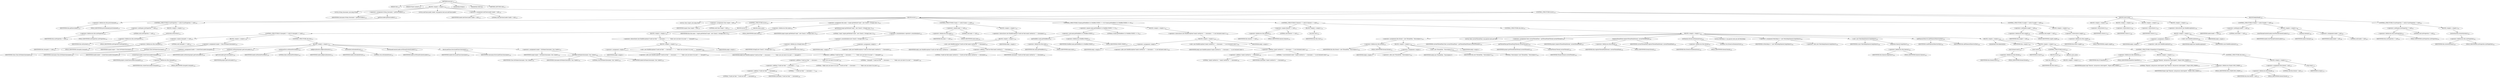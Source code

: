 digraph "execute" {  
"135" [label = <(METHOD,execute)<SUB>115</SUB>> ]
"8" [label = <(PARAM,this)<SUB>115</SUB>> ]
"136" [label = <(PARAM,Project project)<SUB>115</SUB>> ]
"137" [label = <(BLOCK,&lt;empty&gt;,&lt;empty&gt;)<SUB>115</SUB>> ]
"138" [label = <(LOCAL,String classname: java.lang.String)> ]
"139" [label = <(&lt;operator&gt;.assignment,String classname = getExecutable())<SUB>116</SUB>> ]
"140" [label = <(IDENTIFIER,classname,String classname = getExecutable())<SUB>116</SUB>> ]
"141" [label = <(getExecutable,getExecutable())<SUB>116</SUB>> ]
"142" [label = <(&lt;operator&gt;.fieldAccess,this.javaCommand)<SUB>116</SUB>> ]
"143" [label = <(IDENTIFIER,this,getExecutable())<SUB>116</SUB>> ]
"144" [label = <(FIELD_IDENTIFIER,javaCommand,javaCommand)<SUB>116</SUB>> ]
"145" [label = <(LOCAL,AntClassLoader loader: org.apache.tools.ant.AntClassLoader)> ]
"146" [label = <(&lt;operator&gt;.assignment,AntClassLoader loader = null)<SUB>118</SUB>> ]
"147" [label = <(IDENTIFIER,loader,AntClassLoader loader = null)<SUB>118</SUB>> ]
"148" [label = <(LITERAL,null,AntClassLoader loader = null)<SUB>118</SUB>> ]
"149" [label = <(CONTROL_STRUCTURE,try,try)<SUB>119</SUB>> ]
"150" [label = <(BLOCK,try,try)<SUB>119</SUB>> ]
"151" [label = <(CONTROL_STRUCTURE,if (sysProperties != null),if (sysProperties != null))<SUB>120</SUB>> ]
"152" [label = <(&lt;operator&gt;.notEquals,sysProperties != null)<SUB>120</SUB>> ]
"153" [label = <(&lt;operator&gt;.fieldAccess,this.sysProperties)<SUB>120</SUB>> ]
"154" [label = <(IDENTIFIER,this,sysProperties != null)<SUB>120</SUB>> ]
"155" [label = <(FIELD_IDENTIFIER,sysProperties,sysProperties)<SUB>120</SUB>> ]
"156" [label = <(LITERAL,null,sysProperties != null)<SUB>120</SUB>> ]
"157" [label = <(BLOCK,&lt;empty&gt;,&lt;empty&gt;)<SUB>120</SUB>> ]
"158" [label = <(setSystem,setSystem())<SUB>121</SUB>> ]
"159" [label = <(&lt;operator&gt;.fieldAccess,this.sysProperties)<SUB>121</SUB>> ]
"160" [label = <(IDENTIFIER,this,setSystem())<SUB>121</SUB>> ]
"161" [label = <(FIELD_IDENTIFIER,sysProperties,sysProperties)<SUB>121</SUB>> ]
"162" [label = <(LOCAL,Class target: java.lang.Class)> ]
"163" [label = <(&lt;operator&gt;.assignment,Class target = null)<SUB>123</SUB>> ]
"164" [label = <(IDENTIFIER,target,Class target = null)<SUB>123</SUB>> ]
"165" [label = <(LITERAL,null,Class target = null)<SUB>123</SUB>> ]
"166" [label = <(CONTROL_STRUCTURE,try,try)<SUB>124</SUB>> ]
"167" [label = <(BLOCK,try,try)<SUB>124</SUB>> ]
"168" [label = <(CONTROL_STRUCTURE,if (classpath == null),if (classpath == null))<SUB>125</SUB>> ]
"169" [label = <(&lt;operator&gt;.equals,classpath == null)<SUB>125</SUB>> ]
"170" [label = <(&lt;operator&gt;.fieldAccess,this.classpath)<SUB>125</SUB>> ]
"171" [label = <(IDENTIFIER,this,classpath == null)<SUB>125</SUB>> ]
"172" [label = <(FIELD_IDENTIFIER,classpath,classpath)<SUB>125</SUB>> ]
"173" [label = <(LITERAL,null,classpath == null)<SUB>125</SUB>> ]
"174" [label = <(BLOCK,&lt;empty&gt;,&lt;empty&gt;)<SUB>125</SUB>> ]
"175" [label = <(&lt;operator&gt;.assignment,target = Class.forName(classname))<SUB>126</SUB>> ]
"176" [label = <(IDENTIFIER,target,target = Class.forName(classname))<SUB>126</SUB>> ]
"177" [label = <(forName,Class.forName(classname))<SUB>126</SUB>> ]
"178" [label = <(IDENTIFIER,Class,Class.forName(classname))<SUB>126</SUB>> ]
"179" [label = <(IDENTIFIER,classname,Class.forName(classname))<SUB>126</SUB>> ]
"180" [label = <(CONTROL_STRUCTURE,else,else)<SUB>127</SUB>> ]
"181" [label = <(BLOCK,&lt;empty&gt;,&lt;empty&gt;)<SUB>127</SUB>> ]
"182" [label = <(&lt;operator&gt;.assignment,loader = createClassLoader(classpath))<SUB>128</SUB>> ]
"183" [label = <(IDENTIFIER,loader,loader = createClassLoader(classpath))<SUB>128</SUB>> ]
"184" [label = <(createClassLoader,createClassLoader(classpath))<SUB>128</SUB>> ]
"185" [label = <(IDENTIFIER,project,createClassLoader(classpath))<SUB>128</SUB>> ]
"186" [label = <(&lt;operator&gt;.fieldAccess,this.classpath)<SUB>128</SUB>> ]
"187" [label = <(IDENTIFIER,this,createClassLoader(classpath))<SUB>128</SUB>> ]
"188" [label = <(FIELD_IDENTIFIER,classpath,classpath)<SUB>128</SUB>> ]
"189" [label = <(setParent,setParent(project.getCoreLoader()))<SUB>129</SUB>> ]
"190" [label = <(IDENTIFIER,loader,setParent(project.getCoreLoader()))<SUB>129</SUB>> ]
"191" [label = <(getCoreLoader,getCoreLoader())<SUB>129</SUB>> ]
"192" [label = <(IDENTIFIER,project,getCoreLoader())<SUB>129</SUB>> ]
"193" [label = <(setParentFirst,setParentFirst(false))<SUB>130</SUB>> ]
"194" [label = <(IDENTIFIER,loader,setParentFirst(false))<SUB>130</SUB>> ]
"195" [label = <(LITERAL,false,setParentFirst(false))<SUB>130</SUB>> ]
"196" [label = <(addJavaLibraries,addJavaLibraries())<SUB>131</SUB>> ]
"197" [label = <(IDENTIFIER,loader,addJavaLibraries())<SUB>131</SUB>> ]
"198" [label = <(setIsolated,setIsolated(true))<SUB>132</SUB>> ]
"199" [label = <(IDENTIFIER,loader,setIsolated(true))<SUB>132</SUB>> ]
"200" [label = <(LITERAL,true,setIsolated(true))<SUB>132</SUB>> ]
"201" [label = <(setThreadContextLoader,setThreadContextLoader())<SUB>133</SUB>> ]
"202" [label = <(IDENTIFIER,loader,setThreadContextLoader())<SUB>133</SUB>> ]
"203" [label = <(forceLoadClass,forceLoadClass(classname))<SUB>134</SUB>> ]
"204" [label = <(IDENTIFIER,loader,forceLoadClass(classname))<SUB>134</SUB>> ]
"205" [label = <(IDENTIFIER,classname,forceLoadClass(classname))<SUB>134</SUB>> ]
"206" [label = <(&lt;operator&gt;.assignment,target = forName(classname, true, loader))<SUB>135</SUB>> ]
"207" [label = <(IDENTIFIER,target,target = forName(classname, true, loader))<SUB>135</SUB>> ]
"208" [label = <(forName,forName(classname, true, loader))<SUB>135</SUB>> ]
"209" [label = <(IDENTIFIER,Class,forName(classname, true, loader))<SUB>135</SUB>> ]
"210" [label = <(IDENTIFIER,classname,forName(classname, true, loader))<SUB>135</SUB>> ]
"211" [label = <(LITERAL,true,forName(classname, true, loader))<SUB>135</SUB>> ]
"212" [label = <(IDENTIFIER,loader,forName(classname, true, loader))<SUB>135</SUB>> ]
"213" [label = <(BLOCK,catch,catch)> ]
"214" [label = <(BLOCK,&lt;empty&gt;,&lt;empty&gt;)<SUB>137</SUB>> ]
"215" [label = <(&lt;operator&gt;.throw,throw new BuildException(&quot;Could not find &quot; + classname + &quot;.&quot; + &quot; Make sure you have it in your&quot; + &quot; classpath&quot;);)<SUB>138</SUB>> ]
"216" [label = <(BLOCK,&lt;empty&gt;,&lt;empty&gt;)<SUB>138</SUB>> ]
"217" [label = <(&lt;operator&gt;.assignment,&lt;empty&gt;)> ]
"218" [label = <(IDENTIFIER,$obj0,&lt;empty&gt;)> ]
"219" [label = <(&lt;operator&gt;.alloc,new BuildException(&quot;Could not find &quot; + classname + &quot;.&quot; + &quot; Make sure you have it in your&quot; + &quot; classpath&quot;))<SUB>138</SUB>> ]
"220" [label = <(&lt;init&gt;,new BuildException(&quot;Could not find &quot; + classname + &quot;.&quot; + &quot; Make sure you have it in your&quot; + &quot; classpath&quot;))<SUB>138</SUB>> ]
"221" [label = <(IDENTIFIER,$obj0,new BuildException(&quot;Could not find &quot; + classname + &quot;.&quot; + &quot; Make sure you have it in your&quot; + &quot; classpath&quot;))> ]
"222" [label = <(&lt;operator&gt;.addition,&quot;Could not find &quot; + classname + &quot;.&quot; + &quot; Make sure you have it in your&quot; + &quot; classpath&quot;)<SUB>138</SUB>> ]
"223" [label = <(&lt;operator&gt;.addition,&quot;Could not find &quot; + classname + &quot;.&quot; + &quot; Make sure you have it in your&quot;)<SUB>138</SUB>> ]
"224" [label = <(&lt;operator&gt;.addition,&quot;Could not find &quot; + classname + &quot;.&quot;)<SUB>138</SUB>> ]
"225" [label = <(&lt;operator&gt;.addition,&quot;Could not find &quot; + classname)<SUB>138</SUB>> ]
"226" [label = <(LITERAL,&quot;Could not find &quot;,&quot;Could not find &quot; + classname)<SUB>138</SUB>> ]
"227" [label = <(IDENTIFIER,classname,&quot;Could not find &quot; + classname)<SUB>138</SUB>> ]
"228" [label = <(LITERAL,&quot;.&quot;,&quot;Could not find &quot; + classname + &quot;.&quot;)<SUB>138</SUB>> ]
"229" [label = <(LITERAL,&quot; Make sure you have it in your&quot;,&quot;Could not find &quot; + classname + &quot;.&quot; + &quot; Make sure you have it in your&quot;)<SUB>139</SUB>> ]
"230" [label = <(LITERAL,&quot; classpath&quot;,&quot;Could not find &quot; + classname + &quot;.&quot; + &quot; Make sure you have it in your&quot; + &quot; classpath&quot;)<SUB>140</SUB>> ]
"231" [label = <(IDENTIFIER,$obj0,&lt;empty&gt;)> ]
"232" [label = <(&lt;operator&gt;.assignment,this.main = target.getMethod(&quot;main&quot;, new Class[] { String[].class }))<SUB>142</SUB>> ]
"233" [label = <(&lt;operator&gt;.fieldAccess,this.main)<SUB>142</SUB>> ]
"234" [label = <(IDENTIFIER,this,this.main = target.getMethod(&quot;main&quot;, new Class[] { String[].class }))<SUB>142</SUB>> ]
"235" [label = <(FIELD_IDENTIFIER,main,main)<SUB>142</SUB>> ]
"236" [label = <(getMethod,target.getMethod(&quot;main&quot;, new Class[] { String[].class }))<SUB>142</SUB>> ]
"237" [label = <(IDENTIFIER,target,target.getMethod(&quot;main&quot;, new Class[] { String[].class }))<SUB>142</SUB>> ]
"238" [label = <(LITERAL,&quot;main&quot;,target.getMethod(&quot;main&quot;, new Class[] { String[].class }))<SUB>142</SUB>> ]
"239" [label = <(&lt;operator&gt;.arrayInitializer,&lt;operator&gt;.arrayInitializer)<SUB>142</SUB>> ]
"240" [label = <(&lt;operator&gt;.arrayInitializer,new Class[] { String[].class })<SUB>142</SUB>> ]
"241" [label = <(&lt;operator&gt;.fieldAccess,String[].class)<SUB>142</SUB>> ]
"242" [label = <(IDENTIFIER,String[],new Class[] { String[].class })<SUB>142</SUB>> ]
"243" [label = <(FIELD_IDENTIFIER,class,class)<SUB>142</SUB>> ]
"244" [label = <(CONTROL_STRUCTURE,if (main == null),if (main == null))<SUB>143</SUB>> ]
"245" [label = <(&lt;operator&gt;.equals,main == null)<SUB>143</SUB>> ]
"246" [label = <(&lt;operator&gt;.fieldAccess,this.main)<SUB>143</SUB>> ]
"247" [label = <(IDENTIFIER,this,main == null)<SUB>143</SUB>> ]
"248" [label = <(FIELD_IDENTIFIER,main,main)<SUB>143</SUB>> ]
"249" [label = <(LITERAL,null,main == null)<SUB>143</SUB>> ]
"250" [label = <(BLOCK,&lt;empty&gt;,&lt;empty&gt;)<SUB>143</SUB>> ]
"251" [label = <(&lt;operator&gt;.throw,throw new BuildException(&quot;Could not find main() method in &quot; + classname);)<SUB>144</SUB>> ]
"252" [label = <(BLOCK,&lt;empty&gt;,&lt;empty&gt;)<SUB>144</SUB>> ]
"253" [label = <(&lt;operator&gt;.assignment,&lt;empty&gt;)> ]
"254" [label = <(IDENTIFIER,$obj1,&lt;empty&gt;)> ]
"255" [label = <(&lt;operator&gt;.alloc,new BuildException(&quot;Could not find main() method in &quot; + classname))<SUB>144</SUB>> ]
"256" [label = <(&lt;init&gt;,new BuildException(&quot;Could not find main() method in &quot; + classname))<SUB>144</SUB>> ]
"257" [label = <(IDENTIFIER,$obj1,new BuildException(&quot;Could not find main() method in &quot; + classname))> ]
"258" [label = <(&lt;operator&gt;.addition,&quot;Could not find main() method in &quot; + classname)<SUB>144</SUB>> ]
"259" [label = <(LITERAL,&quot;Could not find main() method in &quot;,&quot;Could not find main() method in &quot; + classname)<SUB>144</SUB>> ]
"260" [label = <(IDENTIFIER,classname,&quot;Could not find main() method in &quot; + classname)<SUB>145</SUB>> ]
"261" [label = <(IDENTIFIER,$obj1,&lt;empty&gt;)> ]
"262" [label = <(CONTROL_STRUCTURE,if ((main.getModifiers() &amp; Modifier.STATIC) == 0),if ((main.getModifiers() &amp; Modifier.STATIC) == 0))<SUB>147</SUB>> ]
"263" [label = <(&lt;operator&gt;.equals,(main.getModifiers() &amp; Modifier.STATIC) == 0)<SUB>147</SUB>> ]
"264" [label = <(&lt;operator&gt;.and,main.getModifiers() &amp; Modifier.STATIC)<SUB>147</SUB>> ]
"265" [label = <(getModifiers,main.getModifiers())<SUB>147</SUB>> ]
"266" [label = <(&lt;operator&gt;.fieldAccess,this.main)<SUB>147</SUB>> ]
"267" [label = <(IDENTIFIER,this,main.getModifiers())<SUB>147</SUB>> ]
"268" [label = <(FIELD_IDENTIFIER,main,main)<SUB>147</SUB>> ]
"269" [label = <(&lt;operator&gt;.fieldAccess,Modifier.STATIC)<SUB>147</SUB>> ]
"270" [label = <(IDENTIFIER,Modifier,main.getModifiers() &amp; Modifier.STATIC)<SUB>147</SUB>> ]
"271" [label = <(FIELD_IDENTIFIER,STATIC,STATIC)<SUB>147</SUB>> ]
"272" [label = <(LITERAL,0,(main.getModifiers() &amp; Modifier.STATIC) == 0)<SUB>147</SUB>> ]
"273" [label = <(BLOCK,&lt;empty&gt;,&lt;empty&gt;)<SUB>147</SUB>> ]
"274" [label = <(&lt;operator&gt;.throw,throw new BuildException(&quot;main() method in &quot; + classname + &quot; is not declared static&quot;);)<SUB>148</SUB>> ]
"275" [label = <(BLOCK,&lt;empty&gt;,&lt;empty&gt;)<SUB>148</SUB>> ]
"276" [label = <(&lt;operator&gt;.assignment,&lt;empty&gt;)> ]
"277" [label = <(IDENTIFIER,$obj2,&lt;empty&gt;)> ]
"278" [label = <(&lt;operator&gt;.alloc,new BuildException(&quot;main() method in &quot; + classname + &quot; is not declared static&quot;))<SUB>148</SUB>> ]
"279" [label = <(&lt;init&gt;,new BuildException(&quot;main() method in &quot; + classname + &quot; is not declared static&quot;))<SUB>148</SUB>> ]
"280" [label = <(IDENTIFIER,$obj2,new BuildException(&quot;main() method in &quot; + classname + &quot; is not declared static&quot;))> ]
"281" [label = <(&lt;operator&gt;.addition,&quot;main() method in &quot; + classname + &quot; is not declared static&quot;)<SUB>148</SUB>> ]
"282" [label = <(&lt;operator&gt;.addition,&quot;main() method in &quot; + classname)<SUB>148</SUB>> ]
"283" [label = <(LITERAL,&quot;main() method in &quot;,&quot;main() method in &quot; + classname)<SUB>148</SUB>> ]
"284" [label = <(IDENTIFIER,classname,&quot;main() method in &quot; + classname)<SUB>148</SUB>> ]
"285" [label = <(LITERAL,&quot; is not declared static&quot;,&quot;main() method in &quot; + classname + &quot; is not declared static&quot;)<SUB>149</SUB>> ]
"286" [label = <(IDENTIFIER,$obj2,&lt;empty&gt;)> ]
"287" [label = <(CONTROL_STRUCTURE,if (timeout == null),if (timeout == null))<SUB>151</SUB>> ]
"288" [label = <(&lt;operator&gt;.equals,timeout == null)<SUB>151</SUB>> ]
"289" [label = <(&lt;operator&gt;.fieldAccess,this.timeout)<SUB>151</SUB>> ]
"290" [label = <(IDENTIFIER,this,timeout == null)<SUB>151</SUB>> ]
"291" [label = <(FIELD_IDENTIFIER,timeout,timeout)<SUB>151</SUB>> ]
"292" [label = <(LITERAL,null,timeout == null)<SUB>151</SUB>> ]
"293" [label = <(BLOCK,&lt;empty&gt;,&lt;empty&gt;)<SUB>151</SUB>> ]
"294" [label = <(run,this.run())<SUB>152</SUB>> ]
"7" [label = <(IDENTIFIER,this,this.run())<SUB>152</SUB>> ]
"295" [label = <(CONTROL_STRUCTURE,else,else)<SUB>153</SUB>> ]
"296" [label = <(BLOCK,&lt;empty&gt;,&lt;empty&gt;)<SUB>153</SUB>> ]
"297" [label = <(&lt;operator&gt;.assignment,this.thread = new Thread(this, &quot;ExecuteJava&quot;))<SUB>154</SUB>> ]
"298" [label = <(&lt;operator&gt;.fieldAccess,this.thread)<SUB>154</SUB>> ]
"299" [label = <(IDENTIFIER,this,this.thread = new Thread(this, &quot;ExecuteJava&quot;))<SUB>154</SUB>> ]
"300" [label = <(FIELD_IDENTIFIER,thread,thread)<SUB>154</SUB>> ]
"301" [label = <(BLOCK,&lt;empty&gt;,&lt;empty&gt;)<SUB>154</SUB>> ]
"302" [label = <(&lt;operator&gt;.assignment,&lt;empty&gt;)> ]
"303" [label = <(IDENTIFIER,$obj3,&lt;empty&gt;)> ]
"304" [label = <(&lt;operator&gt;.alloc,new Thread(this, &quot;ExecuteJava&quot;))<SUB>154</SUB>> ]
"305" [label = <(&lt;init&gt;,new Thread(this, &quot;ExecuteJava&quot;))<SUB>154</SUB>> ]
"306" [label = <(IDENTIFIER,$obj3,new Thread(this, &quot;ExecuteJava&quot;))> ]
"9" [label = <(IDENTIFIER,this,new Thread(this, &quot;ExecuteJava&quot;))<SUB>154</SUB>> ]
"307" [label = <(LITERAL,&quot;ExecuteJava&quot;,new Thread(this, &quot;ExecuteJava&quot;))<SUB>154</SUB>> ]
"308" [label = <(IDENTIFIER,$obj3,&lt;empty&gt;)> ]
"309" [label = <(LOCAL,Task currentThreadTask: org.apache.tools.ant.Task)> ]
"310" [label = <(&lt;operator&gt;.assignment,Task currentThreadTask = getThreadTask(Thread.currentThread()))<SUB>155</SUB>> ]
"311" [label = <(IDENTIFIER,currentThreadTask,Task currentThreadTask = getThreadTask(Thread.currentThread()))<SUB>155</SUB>> ]
"312" [label = <(getThreadTask,getThreadTask(Thread.currentThread()))<SUB>156</SUB>> ]
"313" [label = <(IDENTIFIER,project,getThreadTask(Thread.currentThread()))<SUB>156</SUB>> ]
"314" [label = <(currentThread,Thread.currentThread())<SUB>156</SUB>> ]
"315" [label = <(IDENTIFIER,Thread,Thread.currentThread())<SUB>156</SUB>> ]
"316" [label = <(registerThreadTask,registerThreadTask(thread, currentThreadTask))<SUB>158</SUB>> ]
"317" [label = <(IDENTIFIER,project,registerThreadTask(thread, currentThreadTask))<SUB>158</SUB>> ]
"318" [label = <(&lt;operator&gt;.fieldAccess,this.thread)<SUB>158</SUB>> ]
"319" [label = <(IDENTIFIER,this,registerThreadTask(thread, currentThreadTask))<SUB>158</SUB>> ]
"320" [label = <(FIELD_IDENTIFIER,thread,thread)<SUB>158</SUB>> ]
"321" [label = <(IDENTIFIER,currentThreadTask,registerThreadTask(thread, currentThreadTask))<SUB>158</SUB>> ]
"322" [label = <(setDaemon,thread.setDaemon(true))<SUB>163</SUB>> ]
"323" [label = <(&lt;operator&gt;.fieldAccess,this.thread)<SUB>163</SUB>> ]
"324" [label = <(IDENTIFIER,this,thread.setDaemon(true))<SUB>163</SUB>> ]
"325" [label = <(FIELD_IDENTIFIER,thread,thread)<SUB>163</SUB>> ]
"326" [label = <(LITERAL,true,thread.setDaemon(true))<SUB>163</SUB>> ]
"11" [label = <(LOCAL,Watchdog w: org.apache.tools.ant.util.Watchdog)> ]
"327" [label = <(&lt;operator&gt;.assignment,Watchdog w = new Watchdog(timeout.longValue()))<SUB>164</SUB>> ]
"328" [label = <(IDENTIFIER,w,Watchdog w = new Watchdog(timeout.longValue()))<SUB>164</SUB>> ]
"329" [label = <(&lt;operator&gt;.alloc,new Watchdog(timeout.longValue()))<SUB>164</SUB>> ]
"330" [label = <(&lt;init&gt;,new Watchdog(timeout.longValue()))<SUB>164</SUB>> ]
"10" [label = <(IDENTIFIER,w,new Watchdog(timeout.longValue()))<SUB>164</SUB>> ]
"331" [label = <(longValue,timeout.longValue())<SUB>164</SUB>> ]
"332" [label = <(&lt;operator&gt;.fieldAccess,this.timeout)<SUB>164</SUB>> ]
"333" [label = <(IDENTIFIER,this,timeout.longValue())<SUB>164</SUB>> ]
"334" [label = <(FIELD_IDENTIFIER,timeout,timeout)<SUB>164</SUB>> ]
"335" [label = <(addTimeoutObserver,addTimeoutObserver(this))<SUB>165</SUB>> ]
"336" [label = <(IDENTIFIER,w,addTimeoutObserver(this))<SUB>165</SUB>> ]
"12" [label = <(IDENTIFIER,this,addTimeoutObserver(this))<SUB>165</SUB>> ]
"337" [label = <(BLOCK,&lt;empty&gt;,&lt;empty&gt;)<SUB>166</SUB>> ]
"338" [label = <(MODIFIER,SYNCHRONIZED)> ]
"13" [label = <(IDENTIFIER,this,&lt;empty&gt;)<SUB>166</SUB>> ]
"339" [label = <(BLOCK,&lt;empty&gt;,&lt;empty&gt;)<SUB>166</SUB>> ]
"340" [label = <(start,thread.start())<SUB>167</SUB>> ]
"341" [label = <(&lt;operator&gt;.fieldAccess,this.thread)<SUB>167</SUB>> ]
"342" [label = <(IDENTIFIER,this,thread.start())<SUB>167</SUB>> ]
"343" [label = <(FIELD_IDENTIFIER,thread,thread)<SUB>167</SUB>> ]
"344" [label = <(start,start())<SUB>168</SUB>> ]
"345" [label = <(IDENTIFIER,w,start())<SUB>168</SUB>> ]
"346" [label = <(CONTROL_STRUCTURE,try,try)<SUB>169</SUB>> ]
"347" [label = <(BLOCK,try,try)<SUB>169</SUB>> ]
"348" [label = <(wait,this.wait())<SUB>170</SUB>> ]
"14" [label = <(IDENTIFIER,this,this.wait())<SUB>170</SUB>> ]
"349" [label = <(BLOCK,catch,catch)> ]
"350" [label = <(BLOCK,&lt;empty&gt;,&lt;empty&gt;)<SUB>171</SUB>> ]
"351" [label = <(CONTROL_STRUCTURE,if (timedOut),if (timedOut))<SUB>174</SUB>> ]
"352" [label = <(&lt;operator&gt;.fieldAccess,this.timedOut)<SUB>174</SUB>> ]
"353" [label = <(IDENTIFIER,this,if (timedOut))<SUB>174</SUB>> ]
"354" [label = <(FIELD_IDENTIFIER,timedOut,timedOut)<SUB>174</SUB>> ]
"355" [label = <(BLOCK,&lt;empty&gt;,&lt;empty&gt;)<SUB>174</SUB>> ]
"356" [label = <(log,log(&quot;Timeout: sub-process interrupted&quot;, Project.MSG_WARN))<SUB>175</SUB>> ]
"357" [label = <(IDENTIFIER,project,log(&quot;Timeout: sub-process interrupted&quot;, Project.MSG_WARN))<SUB>175</SUB>> ]
"358" [label = <(LITERAL,&quot;Timeout: sub-process interrupted&quot;,log(&quot;Timeout: sub-process interrupted&quot;, Project.MSG_WARN))<SUB>175</SUB>> ]
"359" [label = <(&lt;operator&gt;.fieldAccess,Project.MSG_WARN)<SUB>176</SUB>> ]
"360" [label = <(IDENTIFIER,Project,log(&quot;Timeout: sub-process interrupted&quot;, Project.MSG_WARN))<SUB>176</SUB>> ]
"361" [label = <(FIELD_IDENTIFIER,MSG_WARN,MSG_WARN)<SUB>176</SUB>> ]
"362" [label = <(CONTROL_STRUCTURE,else,else)<SUB>177</SUB>> ]
"363" [label = <(BLOCK,&lt;empty&gt;,&lt;empty&gt;)<SUB>177</SUB>> ]
"364" [label = <(&lt;operator&gt;.assignment,this.thread = null)<SUB>178</SUB>> ]
"365" [label = <(&lt;operator&gt;.fieldAccess,this.thread)<SUB>178</SUB>> ]
"366" [label = <(IDENTIFIER,this,this.thread = null)<SUB>178</SUB>> ]
"367" [label = <(FIELD_IDENTIFIER,thread,thread)<SUB>178</SUB>> ]
"368" [label = <(LITERAL,null,this.thread = null)<SUB>178</SUB>> ]
"369" [label = <(stop,stop())<SUB>179</SUB>> ]
"370" [label = <(IDENTIFIER,w,stop())<SUB>179</SUB>> ]
"371" [label = <(CONTROL_STRUCTURE,if (caught != null),if (caught != null))<SUB>183</SUB>> ]
"372" [label = <(&lt;operator&gt;.notEquals,caught != null)<SUB>183</SUB>> ]
"373" [label = <(&lt;operator&gt;.fieldAccess,this.caught)<SUB>183</SUB>> ]
"374" [label = <(IDENTIFIER,this,caught != null)<SUB>183</SUB>> ]
"375" [label = <(FIELD_IDENTIFIER,caught,caught)<SUB>183</SUB>> ]
"376" [label = <(LITERAL,null,caught != null)<SUB>183</SUB>> ]
"377" [label = <(BLOCK,&lt;empty&gt;,&lt;empty&gt;)<SUB>183</SUB>> ]
"378" [label = <(&lt;operator&gt;.throw,throw caught;)<SUB>184</SUB>> ]
"379" [label = <(&lt;operator&gt;.fieldAccess,this.caught)<SUB>184</SUB>> ]
"380" [label = <(IDENTIFIER,this,throw caught;)<SUB>184</SUB>> ]
"381" [label = <(FIELD_IDENTIFIER,caught,caught)<SUB>184</SUB>> ]
"382" [label = <(BLOCK,catch,catch)> ]
"383" [label = <(BLOCK,&lt;empty&gt;,&lt;empty&gt;)<SUB>186</SUB>> ]
"384" [label = <(&lt;operator&gt;.throw,throw e;)<SUB>187</SUB>> ]
"385" [label = <(IDENTIFIER,e,throw e;)<SUB>187</SUB>> ]
"386" [label = <(BLOCK,&lt;empty&gt;,&lt;empty&gt;)<SUB>188</SUB>> ]
"387" [label = <(&lt;operator&gt;.throw,throw e;)<SUB>189</SUB>> ]
"388" [label = <(IDENTIFIER,e,throw e;)<SUB>189</SUB>> ]
"389" [label = <(BLOCK,&lt;empty&gt;,&lt;empty&gt;)<SUB>190</SUB>> ]
"390" [label = <(&lt;operator&gt;.throw,throw e;)<SUB>192</SUB>> ]
"391" [label = <(IDENTIFIER,e,throw e;)<SUB>192</SUB>> ]
"392" [label = <(BLOCK,&lt;empty&gt;,&lt;empty&gt;)<SUB>193</SUB>> ]
"393" [label = <(&lt;operator&gt;.throw,throw new BuildException(e);)<SUB>194</SUB>> ]
"394" [label = <(BLOCK,&lt;empty&gt;,&lt;empty&gt;)<SUB>194</SUB>> ]
"395" [label = <(&lt;operator&gt;.assignment,&lt;empty&gt;)> ]
"396" [label = <(IDENTIFIER,$obj5,&lt;empty&gt;)> ]
"397" [label = <(&lt;operator&gt;.alloc,new BuildException(e))<SUB>194</SUB>> ]
"398" [label = <(&lt;init&gt;,new BuildException(e))<SUB>194</SUB>> ]
"399" [label = <(IDENTIFIER,$obj5,new BuildException(e))> ]
"400" [label = <(IDENTIFIER,e,new BuildException(e))<SUB>194</SUB>> ]
"401" [label = <(IDENTIFIER,$obj5,&lt;empty&gt;)> ]
"402" [label = <(BLOCK,finally,finally)<SUB>195</SUB>> ]
"403" [label = <(CONTROL_STRUCTURE,if (loader != null),if (loader != null))<SUB>196</SUB>> ]
"404" [label = <(&lt;operator&gt;.notEquals,loader != null)<SUB>196</SUB>> ]
"405" [label = <(IDENTIFIER,loader,loader != null)<SUB>196</SUB>> ]
"406" [label = <(LITERAL,null,loader != null)<SUB>196</SUB>> ]
"407" [label = <(BLOCK,&lt;empty&gt;,&lt;empty&gt;)<SUB>196</SUB>> ]
"408" [label = <(resetThreadContextLoader,resetThreadContextLoader())<SUB>197</SUB>> ]
"409" [label = <(IDENTIFIER,loader,resetThreadContextLoader())<SUB>197</SUB>> ]
"410" [label = <(cleanup,cleanup())<SUB>198</SUB>> ]
"411" [label = <(IDENTIFIER,loader,cleanup())<SUB>198</SUB>> ]
"412" [label = <(&lt;operator&gt;.assignment,loader = null)<SUB>199</SUB>> ]
"413" [label = <(IDENTIFIER,loader,loader = null)<SUB>199</SUB>> ]
"414" [label = <(LITERAL,null,loader = null)<SUB>199</SUB>> ]
"415" [label = <(CONTROL_STRUCTURE,if (sysProperties != null),if (sysProperties != null))<SUB>201</SUB>> ]
"416" [label = <(&lt;operator&gt;.notEquals,sysProperties != null)<SUB>201</SUB>> ]
"417" [label = <(&lt;operator&gt;.fieldAccess,this.sysProperties)<SUB>201</SUB>> ]
"418" [label = <(IDENTIFIER,this,sysProperties != null)<SUB>201</SUB>> ]
"419" [label = <(FIELD_IDENTIFIER,sysProperties,sysProperties)<SUB>201</SUB>> ]
"420" [label = <(LITERAL,null,sysProperties != null)<SUB>201</SUB>> ]
"421" [label = <(BLOCK,&lt;empty&gt;,&lt;empty&gt;)<SUB>201</SUB>> ]
"422" [label = <(restoreSystem,restoreSystem())<SUB>202</SUB>> ]
"423" [label = <(&lt;operator&gt;.fieldAccess,this.sysProperties)<SUB>202</SUB>> ]
"424" [label = <(IDENTIFIER,this,restoreSystem())<SUB>202</SUB>> ]
"425" [label = <(FIELD_IDENTIFIER,sysProperties,sysProperties)<SUB>202</SUB>> ]
"426" [label = <(MODIFIER,PUBLIC)> ]
"427" [label = <(MODIFIER,VIRTUAL)> ]
"428" [label = <(METHOD_RETURN,void)<SUB>115</SUB>> ]
  "135" -> "8" 
  "135" -> "136" 
  "135" -> "137" 
  "135" -> "426" 
  "135" -> "427" 
  "135" -> "428" 
  "137" -> "138" 
  "137" -> "139" 
  "137" -> "145" 
  "137" -> "146" 
  "137" -> "149" 
  "139" -> "140" 
  "139" -> "141" 
  "141" -> "142" 
  "142" -> "143" 
  "142" -> "144" 
  "146" -> "147" 
  "146" -> "148" 
  "149" -> "150" 
  "149" -> "382" 
  "149" -> "402" 
  "150" -> "151" 
  "150" -> "162" 
  "150" -> "163" 
  "150" -> "166" 
  "150" -> "232" 
  "150" -> "244" 
  "150" -> "262" 
  "150" -> "287" 
  "150" -> "371" 
  "151" -> "152" 
  "151" -> "157" 
  "152" -> "153" 
  "152" -> "156" 
  "153" -> "154" 
  "153" -> "155" 
  "157" -> "158" 
  "158" -> "159" 
  "159" -> "160" 
  "159" -> "161" 
  "163" -> "164" 
  "163" -> "165" 
  "166" -> "167" 
  "166" -> "213" 
  "167" -> "168" 
  "168" -> "169" 
  "168" -> "174" 
  "168" -> "180" 
  "169" -> "170" 
  "169" -> "173" 
  "170" -> "171" 
  "170" -> "172" 
  "174" -> "175" 
  "175" -> "176" 
  "175" -> "177" 
  "177" -> "178" 
  "177" -> "179" 
  "180" -> "181" 
  "181" -> "182" 
  "181" -> "189" 
  "181" -> "193" 
  "181" -> "196" 
  "181" -> "198" 
  "181" -> "201" 
  "181" -> "203" 
  "181" -> "206" 
  "182" -> "183" 
  "182" -> "184" 
  "184" -> "185" 
  "184" -> "186" 
  "186" -> "187" 
  "186" -> "188" 
  "189" -> "190" 
  "189" -> "191" 
  "191" -> "192" 
  "193" -> "194" 
  "193" -> "195" 
  "196" -> "197" 
  "198" -> "199" 
  "198" -> "200" 
  "201" -> "202" 
  "203" -> "204" 
  "203" -> "205" 
  "206" -> "207" 
  "206" -> "208" 
  "208" -> "209" 
  "208" -> "210" 
  "208" -> "211" 
  "208" -> "212" 
  "213" -> "214" 
  "214" -> "215" 
  "215" -> "216" 
  "216" -> "217" 
  "216" -> "220" 
  "216" -> "231" 
  "217" -> "218" 
  "217" -> "219" 
  "220" -> "221" 
  "220" -> "222" 
  "222" -> "223" 
  "222" -> "230" 
  "223" -> "224" 
  "223" -> "229" 
  "224" -> "225" 
  "224" -> "228" 
  "225" -> "226" 
  "225" -> "227" 
  "232" -> "233" 
  "232" -> "236" 
  "233" -> "234" 
  "233" -> "235" 
  "236" -> "237" 
  "236" -> "238" 
  "236" -> "239" 
  "239" -> "240" 
  "240" -> "241" 
  "241" -> "242" 
  "241" -> "243" 
  "244" -> "245" 
  "244" -> "250" 
  "245" -> "246" 
  "245" -> "249" 
  "246" -> "247" 
  "246" -> "248" 
  "250" -> "251" 
  "251" -> "252" 
  "252" -> "253" 
  "252" -> "256" 
  "252" -> "261" 
  "253" -> "254" 
  "253" -> "255" 
  "256" -> "257" 
  "256" -> "258" 
  "258" -> "259" 
  "258" -> "260" 
  "262" -> "263" 
  "262" -> "273" 
  "263" -> "264" 
  "263" -> "272" 
  "264" -> "265" 
  "264" -> "269" 
  "265" -> "266" 
  "266" -> "267" 
  "266" -> "268" 
  "269" -> "270" 
  "269" -> "271" 
  "273" -> "274" 
  "274" -> "275" 
  "275" -> "276" 
  "275" -> "279" 
  "275" -> "286" 
  "276" -> "277" 
  "276" -> "278" 
  "279" -> "280" 
  "279" -> "281" 
  "281" -> "282" 
  "281" -> "285" 
  "282" -> "283" 
  "282" -> "284" 
  "287" -> "288" 
  "287" -> "293" 
  "287" -> "295" 
  "288" -> "289" 
  "288" -> "292" 
  "289" -> "290" 
  "289" -> "291" 
  "293" -> "294" 
  "294" -> "7" 
  "295" -> "296" 
  "296" -> "297" 
  "296" -> "309" 
  "296" -> "310" 
  "296" -> "316" 
  "296" -> "322" 
  "296" -> "11" 
  "296" -> "327" 
  "296" -> "330" 
  "296" -> "335" 
  "296" -> "337" 
  "297" -> "298" 
  "297" -> "301" 
  "298" -> "299" 
  "298" -> "300" 
  "301" -> "302" 
  "301" -> "305" 
  "301" -> "308" 
  "302" -> "303" 
  "302" -> "304" 
  "305" -> "306" 
  "305" -> "9" 
  "305" -> "307" 
  "310" -> "311" 
  "310" -> "312" 
  "312" -> "313" 
  "312" -> "314" 
  "314" -> "315" 
  "316" -> "317" 
  "316" -> "318" 
  "316" -> "321" 
  "318" -> "319" 
  "318" -> "320" 
  "322" -> "323" 
  "322" -> "326" 
  "323" -> "324" 
  "323" -> "325" 
  "327" -> "328" 
  "327" -> "329" 
  "330" -> "10" 
  "330" -> "331" 
  "331" -> "332" 
  "332" -> "333" 
  "332" -> "334" 
  "335" -> "336" 
  "335" -> "12" 
  "337" -> "338" 
  "337" -> "13" 
  "337" -> "339" 
  "339" -> "340" 
  "339" -> "344" 
  "339" -> "346" 
  "339" -> "351" 
  "340" -> "341" 
  "341" -> "342" 
  "341" -> "343" 
  "344" -> "345" 
  "346" -> "347" 
  "346" -> "349" 
  "347" -> "348" 
  "348" -> "14" 
  "349" -> "350" 
  "351" -> "352" 
  "351" -> "355" 
  "351" -> "362" 
  "352" -> "353" 
  "352" -> "354" 
  "355" -> "356" 
  "356" -> "357" 
  "356" -> "358" 
  "356" -> "359" 
  "359" -> "360" 
  "359" -> "361" 
  "362" -> "363" 
  "363" -> "364" 
  "363" -> "369" 
  "364" -> "365" 
  "364" -> "368" 
  "365" -> "366" 
  "365" -> "367" 
  "369" -> "370" 
  "371" -> "372" 
  "371" -> "377" 
  "372" -> "373" 
  "372" -> "376" 
  "373" -> "374" 
  "373" -> "375" 
  "377" -> "378" 
  "378" -> "379" 
  "379" -> "380" 
  "379" -> "381" 
  "382" -> "383" 
  "382" -> "386" 
  "382" -> "389" 
  "382" -> "392" 
  "383" -> "384" 
  "384" -> "385" 
  "386" -> "387" 
  "387" -> "388" 
  "389" -> "390" 
  "390" -> "391" 
  "392" -> "393" 
  "393" -> "394" 
  "394" -> "395" 
  "394" -> "398" 
  "394" -> "401" 
  "395" -> "396" 
  "395" -> "397" 
  "398" -> "399" 
  "398" -> "400" 
  "402" -> "403" 
  "402" -> "415" 
  "403" -> "404" 
  "403" -> "407" 
  "404" -> "405" 
  "404" -> "406" 
  "407" -> "408" 
  "407" -> "410" 
  "407" -> "412" 
  "408" -> "409" 
  "410" -> "411" 
  "412" -> "413" 
  "412" -> "414" 
  "415" -> "416" 
  "415" -> "421" 
  "416" -> "417" 
  "416" -> "420" 
  "417" -> "418" 
  "417" -> "419" 
  "421" -> "422" 
  "422" -> "423" 
  "423" -> "424" 
  "423" -> "425" 
}
